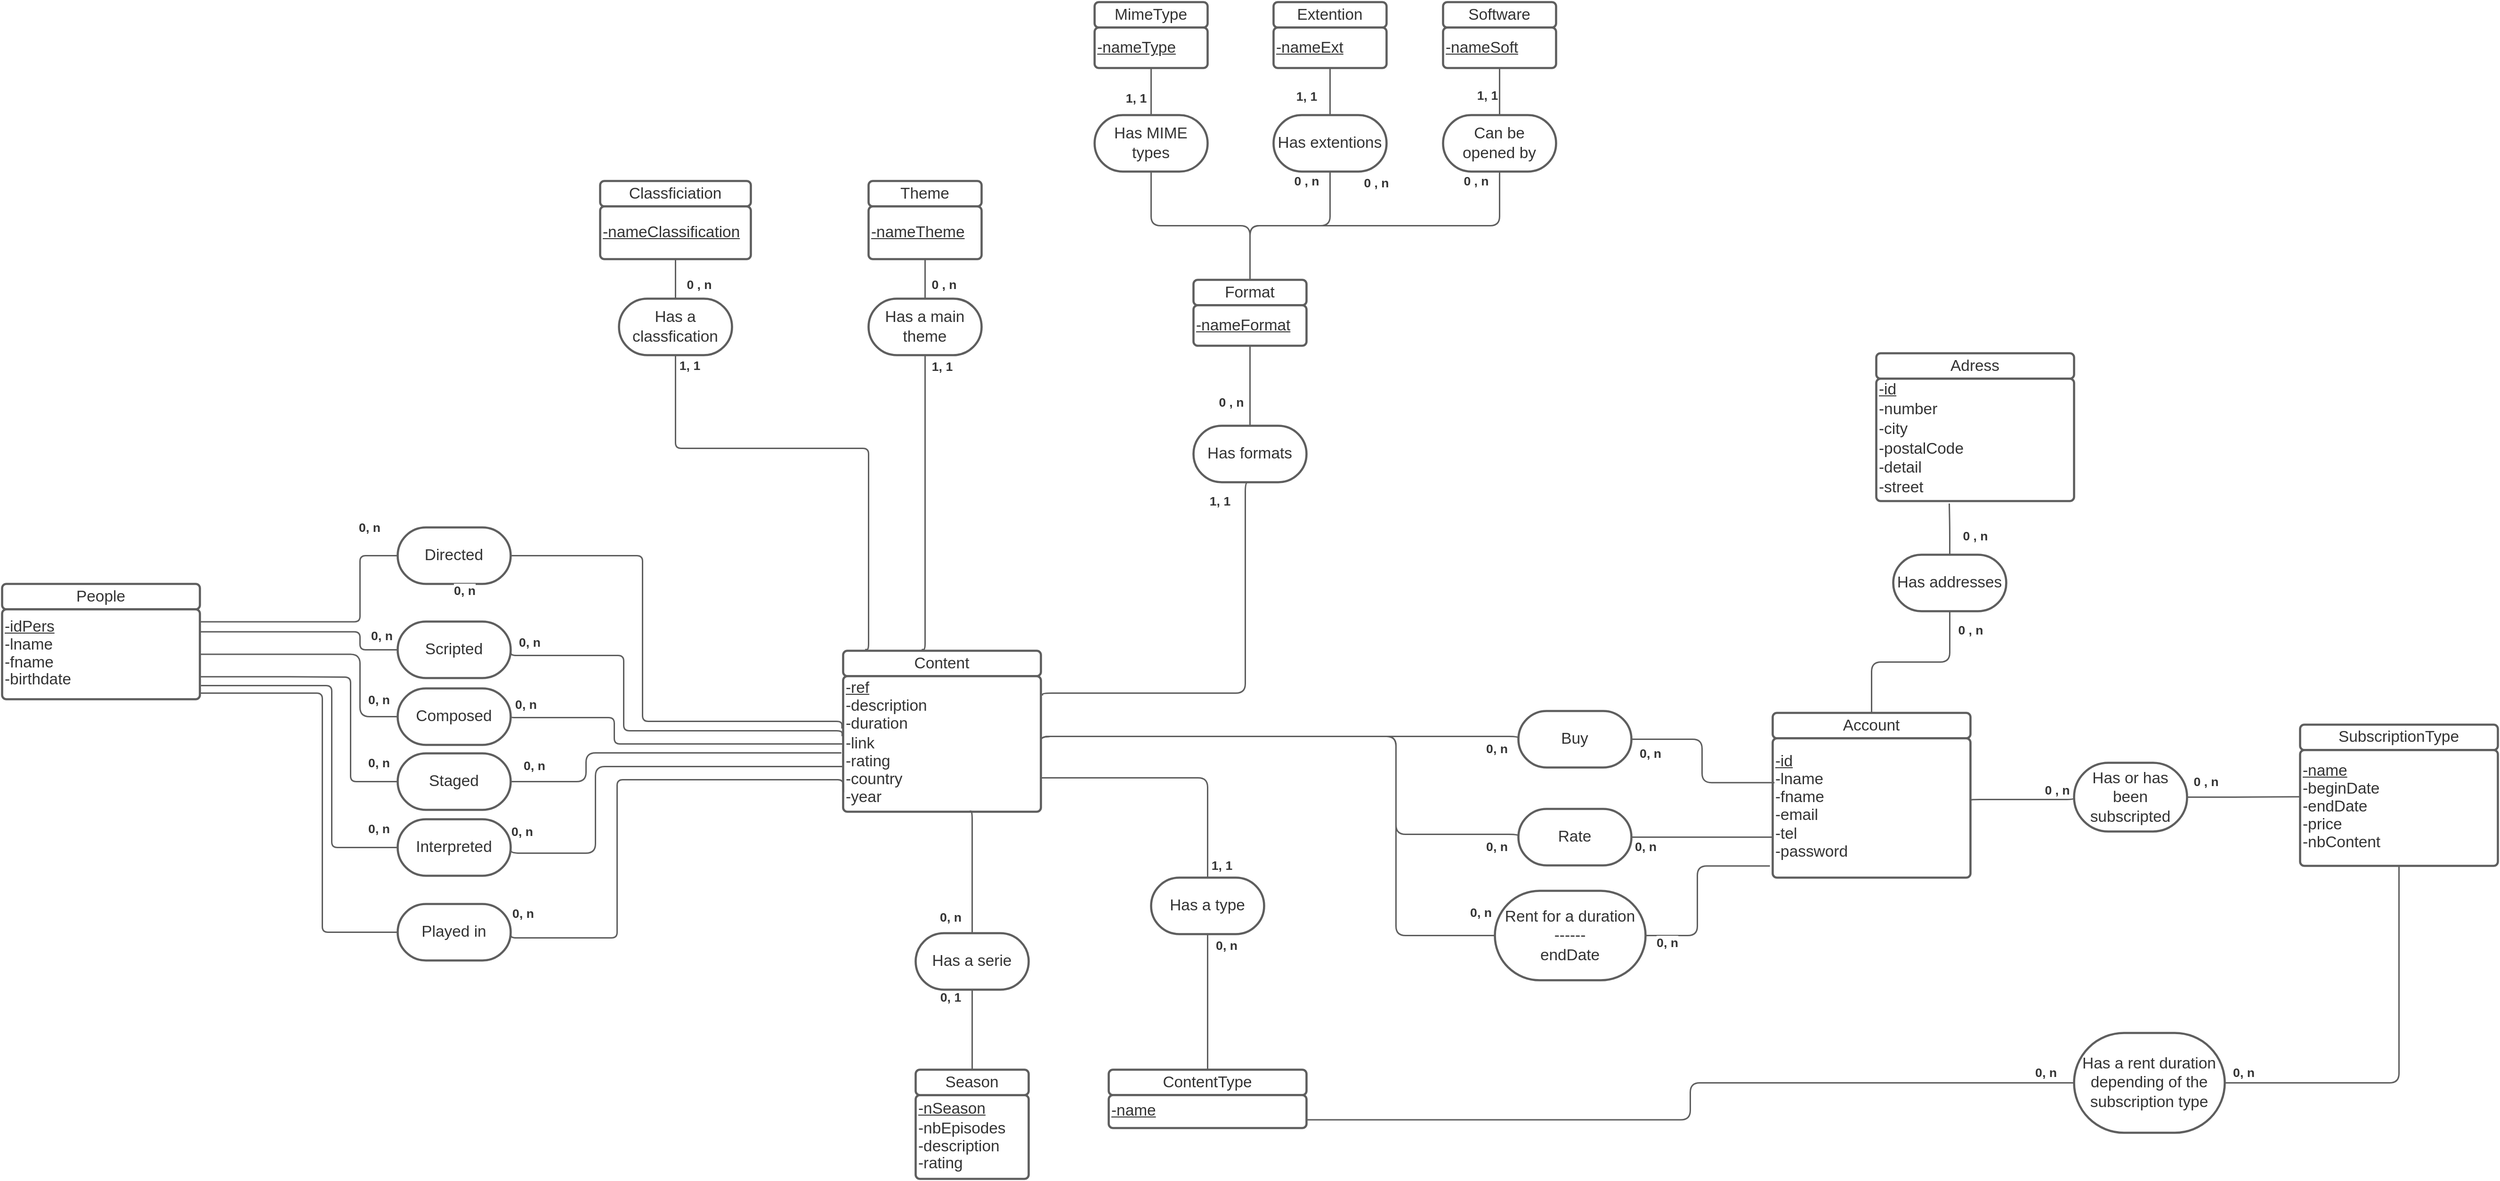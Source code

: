 <mxfile version="20.8.16" type="device"><diagram name="Page-1" id="yzhOez-J-gjcgPz_JkEf"><mxGraphModel dx="1705" dy="1825" grid="1" gridSize="10" guides="1" tooltips="1" connect="1" arrows="0" fold="1" page="1" pageScale="1" pageWidth="827" pageHeight="1169" math="0" shadow="0"><root><mxCell id="0"/><mxCell id="1" parent="0"/><mxCell id="OtvRLSTqSI0YJR0zDPqX-1" value="Theme" style="html=1;overflow=block;blockSpacing=1;whiteSpace=wrap;fontSize=16.7;fontColor=#333333;align=center;spacing=3.8;strokeColor=#5e5e5e;strokeOpacity=100;rounded=1;absoluteArcSize=1;arcSize=9;strokeWidth=2.3;lucidId=jejBH.42-18E;" parent="1" vertex="1"><mxGeometry x="680" y="-740" width="120" height="27" as="geometry"/></mxCell><mxCell id="OtvRLSTqSI0YJR0zDPqX-2" value="-nameTheme" style="html=1;overflow=block;blockSpacing=1;whiteSpace=wrap;fontSize=16.7;fontColor=#333333;fontStyle=4;align=left;spacing=3.8;verticalAlign=middle;strokeColor=#5e5e5e;strokeOpacity=100;rounded=1;absoluteArcSize=1;arcSize=9;strokeWidth=2.3;lucidId=jejBxBTFkY.N;" parent="1" vertex="1"><mxGeometry x="680" y="-713" width="120" height="56" as="geometry"/></mxCell><mxCell id="OtvRLSTqSI0YJR0zDPqX-4" value="Content" style="html=1;overflow=block;blockSpacing=1;whiteSpace=wrap;fontSize=16.7;fontColor=#333333;align=center;spacing=3.8;strokeColor=#5e5e5e;strokeOpacity=100;rounded=1;absoluteArcSize=1;arcSize=9;strokeWidth=2.3;lucidId=NejBDIy_1vik;" parent="1" vertex="1"><mxGeometry x="653" y="-241" width="210" height="27" as="geometry"/></mxCell><mxCell id="BRtx1PrN9E1ml90FHvNf-51" style="edgeStyle=orthogonalEdgeStyle;rounded=1;orthogonalLoop=1;jettySize=auto;html=1;entryX=0.5;entryY=1;entryDx=0;entryDy=0;strokeColor=#5E5E5E;strokeWidth=1.5;endArrow=none;endFill=0;exitX=1.008;exitY=0.142;exitDx=0;exitDy=0;exitPerimeter=0;" parent="1" source="OtvRLSTqSI0YJR0zDPqX-5" target="BRtx1PrN9E1ml90FHvNf-42" edge="1"><mxGeometry relative="1" as="geometry"><mxPoint x="883" y="-196" as="sourcePoint"/><Array as="points"><mxPoint x="865" y="-196"/><mxPoint x="1080" y="-196"/><mxPoint x="1080" y="-420"/></Array></mxGeometry></mxCell><mxCell id="OtvRLSTqSI0YJR0zDPqX-5" value="&lt;div style=&quot;display: flex; justify-content: flex-start; text-align: left; align-items: baseline; font-size: 0; line-height: 1.25;margin-top: -2px;&quot;&gt;&lt;span&gt;&lt;span style=&quot;font-size:16.7px;color:#333333;text-decoration: underline;&quot;&gt;-ref&lt;/span&gt;&lt;span style=&quot;font-size:16.7px;color:#333333;&quot;&gt;&lt;br&gt;&lt;/span&gt;&lt;/span&gt;&lt;/div&gt;&lt;div style=&quot;display: flex; justify-content: flex-start; text-align: left; align-items: baseline; line-height: 1.25; margin-top: -2px;&quot;&gt;&lt;span style=&quot;font-size: 0px;&quot;&gt;&lt;span style=&quot;font-size:16.7px;color:#333333;&quot;&gt;&lt;span style=&quot;font-size:16.7px;color:#333333;&quot;&gt;&lt;br&gt;&lt;/span&gt;&lt;/span&gt;&lt;/span&gt;&lt;span style=&quot;font-size: 0px;&quot;&gt;&lt;span style=&quot;font-size:16.7px;color:#333333;&quot;&gt;&lt;span style=&quot;font-size:16.7px;color:#333333;&quot;&gt;-description&lt;br&gt;&lt;/span&gt;&lt;/span&gt;&lt;/span&gt;&lt;span style=&quot;font-size: 0px;&quot;&gt;&lt;span style=&quot;font-size:16.7px;color:#333333;&quot;&gt;&lt;span style=&quot;font-size:16.7px;color:#333333;&quot;&gt;&lt;br&gt;&lt;/span&gt;&lt;/span&gt;&lt;/span&gt;&lt;span style=&quot;font-size: 0px;&quot;&gt;&lt;span style=&quot;font-size:16.7px;color:#333333;&quot;&gt;&lt;span style=&quot;font-size:16.7px;color:#333333;&quot;&gt;&lt;br&gt;&lt;/span&gt;&lt;/span&gt;&lt;/span&gt;&lt;span style=&quot;font-size: 0px;&quot;&gt;&lt;span style=&quot;font-size:16.7px;color:#333333;&quot;&gt;&lt;span style=&quot;font-size:16.7px;color:#333333;&quot;&gt;&lt;br&gt;&lt;/span&gt;&lt;/span&gt;&lt;/span&gt;&lt;span style=&quot;font-size: 0px;&quot;&gt;&lt;br&gt;&lt;br&gt;&lt;/span&gt;&lt;span style=&quot;font-size: 0px;&quot;&gt;aa&lt;/span&gt;&lt;font color=&quot;#333333&quot;&gt;&lt;br&gt;&lt;/font&gt;&lt;span style=&quot;font-size: 0px;&quot;&gt;&lt;span style=&quot;font-size:16.7px;color:#333333;&quot;&gt;&lt;span style=&quot;font-size:16.7px;color:#333333;&quot;&gt;&lt;br&gt;&lt;/span&gt;&lt;/span&gt;&lt;/span&gt;&lt;span style=&quot;font-size: 0px;&quot;&gt;&lt;span style=&quot;font-size:16.7px;color:#333333;&quot;&gt;&lt;span style=&quot;font-size:16.7px;color:#333333;&quot;&gt;&lt;br&gt;&lt;/span&gt;&lt;/span&gt;&lt;/span&gt;&lt;span style=&quot;font-size: 0px;&quot;&gt;&lt;br&gt;&lt;/span&gt;&lt;font color=&quot;#333333&quot;&gt;&lt;span style=&quot;font-size: 16.7px;&quot;&gt;&lt;br&gt;&lt;/span&gt;&lt;/font&gt;&lt;font color=&quot;#333333&quot;&gt;&lt;span style=&quot;font-size: 16.7px;&quot;&gt;&lt;br&gt;&lt;/span&gt;&lt;/font&gt;&lt;br&gt;&lt;/div&gt;&lt;div style=&quot;display: flex; justify-content: flex-start; text-align: left; align-items: baseline; font-size: 0; line-height: 1.25;margin-top: -2px;&quot;&gt;&lt;span&gt;&lt;span style=&quot;font-size:16.7px;color:#333333;&quot;&gt;-duration&lt;br&gt;-link&lt;br&gt;&lt;/span&gt;&lt;/span&gt;&lt;/div&gt;&lt;div style=&quot;display: flex; justify-content: flex-start; text-align: left; align-items: baseline; font-size: 0; line-height: 1.25;margin-top: -2px;&quot;&gt;&lt;span&gt;&lt;span style=&quot;font-size:16.7px;color:#333333;&quot;&gt;-rating&lt;br&gt;&lt;/span&gt;&lt;/span&gt;&lt;/div&gt;&lt;div style=&quot;display: flex; justify-content: flex-start; text-align: left; align-items: baseline; font-size: 0; line-height: 1.25;margin-top: -2px;&quot;&gt;&lt;span&gt;&lt;span style=&quot;font-size:16.7px;color:#333333;&quot;&gt;-country&lt;br&gt;&lt;/span&gt;&lt;/span&gt;&lt;/div&gt;&lt;div style=&quot;display: flex; justify-content: flex-start; align-items: baseline; line-height: 1.25; margin-top: -2px;&quot;&gt;&lt;span style=&quot;font-size: 0px;&quot;&gt;&lt;span style=&quot;font-size:16.7px;color:#333333;&quot;&gt;-year&lt;/span&gt;&lt;/span&gt;&lt;span style=&quot;font-size: 0px;&quot;&gt;&lt;span style=&quot;font-size:16.7px;color:#333333;&quot;&gt;&lt;br&gt;&lt;/span&gt;&lt;/span&gt;&lt;font color=&quot;#333333&quot;&gt;&lt;span style=&quot;font-size: 16.7px;&quot;&gt;&lt;div style=&quot;text-align: left;&quot;&gt;&lt;br&gt;&lt;/div&gt;&lt;/span&gt;&lt;/font&gt;&lt;/div&gt;" style="html=1;overflow=block;blockSpacing=1;whiteSpace=wrap;fontSize=13;spacing=3.8;verticalAlign=middle;strokeColor=#5e5e5e;strokeOpacity=100;rounded=1;absoluteArcSize=1;arcSize=9;strokeWidth=2.3;lucidId=NejBXfe0f9c7;" parent="1" vertex="1"><mxGeometry x="653" y="-214" width="210" height="144" as="geometry"/></mxCell><mxCell id="OtvRLSTqSI0YJR0zDPqX-11" value="Directed" style="html=1;overflow=block;blockSpacing=1;whiteSpace=wrap;rounded=1;arcSize=50;fontSize=16.7;fontColor=#333333;align=center;spacing=3.8;strokeColor=#5e5e5e;strokeOpacity=100;strokeWidth=2.3;lucidId=ChjB5QPBFmKb;" parent="1" vertex="1"><mxGeometry x="180" y="-372" width="120" height="60" as="geometry"/></mxCell><mxCell id="OtvRLSTqSI0YJR0zDPqX-12" value="" style="html=1;jettySize=18;whiteSpace=wrap;fontSize=13;strokeColor=#5E5E5E;strokeWidth=1.5;rounded=1;arcSize=12;edgeStyle=orthogonalEdgeStyle;startArrow=none;endArrow=none;exitX=0.996;exitY=0.139;entryX=0;entryY=0.5;lucidId=yijBLoybgWSp;exitDx=0;exitDy=0;entryDx=0;entryDy=0;exitPerimeter=0;" parent="1" source="BRtx1PrN9E1ml90FHvNf-89" target="OtvRLSTqSI0YJR0zDPqX-11" edge="1"><mxGeometry width="100" height="100" relative="1" as="geometry"><Array as="points"><mxPoint x="140" y="-272"/><mxPoint x="140" y="-342"/></Array><mxPoint x="20" y="-371" as="sourcePoint"/></mxGeometry></mxCell><mxCell id="OtvRLSTqSI0YJR0zDPqX-14" value="" style="html=1;jettySize=18;whiteSpace=wrap;fontSize=13;strokeColor=#5E5E5E;strokeWidth=1.5;rounded=1;arcSize=12;edgeStyle=orthogonalEdgeStyle;startArrow=none;endArrow=none;exitX=1;exitY=0.5;entryX=-0.006;entryY=0.386;lucidId=HijBQt0Iui5a;exitDx=0;exitDy=0;entryDx=0;entryDy=0;entryPerimeter=0;" parent="1" source="OtvRLSTqSI0YJR0zDPqX-11" target="OtvRLSTqSI0YJR0zDPqX-5" edge="1"><mxGeometry width="100" height="100" relative="1" as="geometry"><Array as="points"><mxPoint x="440" y="-342"/><mxPoint x="440" y="-166"/><mxPoint x="652" y="-166"/></Array></mxGeometry></mxCell><mxCell id="OtvRLSTqSI0YJR0zDPqX-15" value="0, n" style="text;html=1;resizable=0;labelBackgroundColor=default;align=center;verticalAlign=middle;fontStyle=1;fontColor=#333333;fontSize=13.3;" parent="OtvRLSTqSI0YJR0zDPqX-14" vertex="1"><mxGeometry x="-0.205" relative="1" as="geometry"><mxPoint x="-189" y="-36" as="offset"/></mxGeometry></mxCell><mxCell id="OtvRLSTqSI0YJR0zDPqX-18" value="Has a main theme" style="html=1;overflow=block;blockSpacing=1;whiteSpace=wrap;rounded=1;arcSize=50;fontSize=16.7;fontColor=#333333;align=center;spacing=3.8;strokeColor=#5e5e5e;strokeOpacity=100;strokeWidth=2.3;lucidId=xojB8fOaAYHN;" parent="1" vertex="1"><mxGeometry x="680" y="-615" width="120" height="60" as="geometry"/></mxCell><mxCell id="OtvRLSTqSI0YJR0zDPqX-19" value="" style="html=1;jettySize=18;whiteSpace=wrap;fontSize=13;strokeColor=#5E5E5E;strokeWidth=1.5;rounded=1;arcSize=12;edgeStyle=orthogonalEdgeStyle;startArrow=none;endArrow=none;exitX=0.5;exitY=1;lucidId=SojBJwaM~PbR;exitDx=0;exitDy=0;entryX=0.397;entryY=-0.046;entryDx=0;entryDy=0;entryPerimeter=0;" parent="1" source="OtvRLSTqSI0YJR0zDPqX-18" target="OtvRLSTqSI0YJR0zDPqX-4" edge="1"><mxGeometry width="100" height="100" relative="1" as="geometry"><Array as="points"><mxPoint x="740" y="-242"/></Array><mxPoint x="813" y="-246" as="targetPoint"/></mxGeometry></mxCell><mxCell id="OtvRLSTqSI0YJR0zDPqX-20" value="1, 1" style="text;html=1;resizable=0;labelBackgroundColor=default;align=center;verticalAlign=middle;fontStyle=1;fontColor=#333333;fontSize=13.3;" parent="OtvRLSTqSI0YJR0zDPqX-19" vertex="1"><mxGeometry x="-0.826" relative="1" as="geometry"><mxPoint x="18" y="-16" as="offset"/></mxGeometry></mxCell><mxCell id="OtvRLSTqSI0YJR0zDPqX-21" value="" style="html=1;jettySize=18;whiteSpace=wrap;fontSize=13;strokeColor=#5E5E5E;strokeWidth=1.5;rounded=1;arcSize=12;edgeStyle=orthogonalEdgeStyle;startArrow=none;endArrow=none;exitX=0.5;exitY=1;entryX=0.5;entryY=0;lucidId=1ojBVqLJjaBZ;entryDx=0;entryDy=0;exitDx=0;exitDy=0;" parent="1" source="OtvRLSTqSI0YJR0zDPqX-2" target="OtvRLSTqSI0YJR0zDPqX-18" edge="1"><mxGeometry width="100" height="100" relative="1" as="geometry"><Array as="points"/></mxGeometry></mxCell><mxCell id="OtvRLSTqSI0YJR0zDPqX-22" value="0 , n" style="text;html=1;resizable=0;labelBackgroundColor=default;align=center;verticalAlign=middle;fontStyle=1;fontColor=#333333;fontSize=13.3;" parent="OtvRLSTqSI0YJR0zDPqX-21" vertex="1"><mxGeometry relative="1" as="geometry"><mxPoint x="20" y="6" as="offset"/></mxGeometry></mxCell><mxCell id="OtvRLSTqSI0YJR0zDPqX-23" value="Played in" style="html=1;overflow=block;blockSpacing=1;whiteSpace=wrap;rounded=1;arcSize=50;fontSize=16.7;fontColor=#333333;align=center;spacing=3.8;strokeColor=#5e5e5e;strokeOpacity=100;strokeWidth=2.3;lucidId=FqjBGdys.Dre;" parent="1" vertex="1"><mxGeometry x="180.0" y="28" width="120" height="60" as="geometry"/></mxCell><mxCell id="OtvRLSTqSI0YJR0zDPqX-24" value="Scripted" style="html=1;overflow=block;blockSpacing=1;whiteSpace=wrap;rounded=1;arcSize=50;fontSize=16.7;fontColor=#333333;align=center;spacing=3.8;strokeColor=#5e5e5e;strokeOpacity=100;strokeWidth=2.3;lucidId=LqjBLhuiTjXW;" parent="1" vertex="1"><mxGeometry x="180" y="-272" width="120" height="60" as="geometry"/></mxCell><mxCell id="OtvRLSTqSI0YJR0zDPqX-25" value="" style="html=1;jettySize=18;whiteSpace=wrap;fontSize=13;strokeColor=#5E5E5E;strokeWidth=1.5;rounded=1;arcSize=12;edgeStyle=orthogonalEdgeStyle;startArrow=none;endArrow=none;exitX=1;exitY=0.25;entryX=0;entryY=0.5;lucidId=ZqjBr8YlqV.C;exitDx=0;exitDy=0;entryDx=0;entryDy=0;" parent="1" source="BRtx1PrN9E1ml90FHvNf-89" target="OtvRLSTqSI0YJR0zDPqX-24" edge="1"><mxGeometry width="100" height="100" relative="1" as="geometry"><Array as="points"><mxPoint x="140" y="-261"/><mxPoint x="140" y="-242"/></Array><mxPoint x="20" y="-241.0" as="sourcePoint"/></mxGeometry></mxCell><mxCell id="OtvRLSTqSI0YJR0zDPqX-26" value="0, n" style="text;html=1;resizable=0;labelBackgroundColor=default;align=center;verticalAlign=middle;fontStyle=1;fontColor=#333333;fontSize=13.3;" parent="OtvRLSTqSI0YJR0zDPqX-25" vertex="1"><mxGeometry x="0.196" relative="1" as="geometry"><mxPoint x="53" y="72" as="offset"/></mxGeometry></mxCell><mxCell id="OtvRLSTqSI0YJR0zDPqX-27" value="" style="html=1;jettySize=18;whiteSpace=wrap;fontSize=13;strokeColor=#5E5E5E;strokeWidth=1.5;rounded=1;arcSize=12;edgeStyle=orthogonalEdgeStyle;startArrow=none;endArrow=none;exitX=1.002;exitY=0.901;entryX=0;entryY=0.5;lucidId=2qjBmUkvBCma;entryDx=0;entryDy=0;exitDx=0;exitDy=0;exitPerimeter=0;" parent="1" source="BRtx1PrN9E1ml90FHvNf-89" target="OtvRLSTqSI0YJR0zDPqX-23" edge="1"><mxGeometry width="100" height="100" relative="1" as="geometry"><Array as="points"><mxPoint x="-110" y="-199"/><mxPoint x="-110" y="-196"/><mxPoint x="100" y="-196"/><mxPoint x="100" y="58"/></Array><mxPoint x="317.37" y="295.604" as="sourcePoint"/></mxGeometry></mxCell><mxCell id="OtvRLSTqSI0YJR0zDPqX-28" value="0, n" style="text;html=1;resizable=0;labelBackgroundColor=default;align=center;verticalAlign=middle;fontStyle=1;fontColor=#333333;fontSize=13.3;" parent="OtvRLSTqSI0YJR0zDPqX-27" vertex="1"><mxGeometry x="0.248" relative="1" as="geometry"><mxPoint x="60" y="46" as="offset"/></mxGeometry></mxCell><mxCell id="OtvRLSTqSI0YJR0zDPqX-29" value="" style="html=1;jettySize=18;whiteSpace=wrap;fontSize=13;strokeColor=#5E5E5E;strokeWidth=1.5;rounded=1;arcSize=12;edgeStyle=orthogonalEdgeStyle;startArrow=none;endArrow=none;exitX=1;exitY=0.5;entryX=-0.005;entryY=0.443;lucidId=_qjBDqwcsFOo;exitDx=0;exitDy=0;entryDx=0;entryDy=0;entryPerimeter=0;" parent="1" source="OtvRLSTqSI0YJR0zDPqX-24" target="OtvRLSTqSI0YJR0zDPqX-5" edge="1"><mxGeometry width="100" height="100" relative="1" as="geometry"><Array as="points"><mxPoint x="300" y="-236"/><mxPoint x="420" y="-236"/><mxPoint x="420" y="-156"/><mxPoint x="652" y="-156"/></Array></mxGeometry></mxCell><mxCell id="OtvRLSTqSI0YJR0zDPqX-30" value="0, n" style="text;html=1;resizable=0;labelBackgroundColor=default;align=center;verticalAlign=middle;fontStyle=1;fontColor=#333333;fontSize=13.3;" parent="OtvRLSTqSI0YJR0zDPqX-29" vertex="1"><mxGeometry x="-0.819" relative="1" as="geometry"><mxPoint x="-14" y="-14" as="offset"/></mxGeometry></mxCell><mxCell id="OtvRLSTqSI0YJR0zDPqX-122" style="edgeStyle=elbowEdgeStyle;rounded=1;orthogonalLoop=1;jettySize=auto;html=1;exitX=0;exitY=0;exitDx=0;exitDy=0;strokeColor=#5e5e5e;strokeWidth=1.5;fontSize=14;endArrow=none;endFill=0;" parent="OtvRLSTqSI0YJR0zDPqX-29" source="OtvRLSTqSI0YJR0zDPqX-30" target="OtvRLSTqSI0YJR0zDPqX-30" edge="1"><mxGeometry relative="1" as="geometry"/></mxCell><mxCell id="OtvRLSTqSI0YJR0zDPqX-33" value="Classficiation" style="html=1;overflow=block;blockSpacing=1;whiteSpace=wrap;fontSize=16.7;fontColor=#333333;align=center;spacing=3.8;strokeColor=#5e5e5e;strokeOpacity=100;rounded=1;absoluteArcSize=1;arcSize=9;strokeWidth=2.3;lucidId=esjB~5Ccd-we;" parent="1" vertex="1"><mxGeometry x="395" y="-740" width="160" height="27" as="geometry"/></mxCell><mxCell id="OtvRLSTqSI0YJR0zDPqX-34" value="-nameClassification" style="html=1;overflow=block;blockSpacing=1;whiteSpace=wrap;fontSize=16.7;fontColor=#333333;fontStyle=4;align=left;spacing=3.8;verticalAlign=middle;strokeColor=#5e5e5e;strokeOpacity=100;rounded=1;absoluteArcSize=1;arcSize=9;strokeWidth=2.3;lucidId=esjBIlTkwPr8;" parent="1" vertex="1"><mxGeometry x="395" y="-713" width="160" height="56" as="geometry"/></mxCell><mxCell id="OtvRLSTqSI0YJR0zDPqX-35" value="Has a classfication" style="html=1;overflow=block;blockSpacing=1;whiteSpace=wrap;rounded=1;arcSize=50;fontSize=16.7;fontColor=#333333;align=center;spacing=3.8;strokeColor=#5e5e5e;strokeOpacity=100;strokeWidth=2.3;lucidId=esjBECUk6~5J;" parent="1" vertex="1"><mxGeometry x="415" y="-615" width="120" height="60" as="geometry"/></mxCell><mxCell id="OtvRLSTqSI0YJR0zDPqX-36" value="" style="html=1;jettySize=18;whiteSpace=wrap;fontSize=13;strokeColor=#5E5E5E;strokeWidth=1.5;rounded=1;arcSize=12;edgeStyle=orthogonalEdgeStyle;startArrow=none;endArrow=none;exitX=0.5;exitY=1;entryX=0.111;entryY=-0.046;entryPerimeter=0;lucidId=esjBC1PlI_qc;exitDx=0;exitDy=0;entryDx=0;entryDy=0;" parent="1" source="OtvRLSTqSI0YJR0zDPqX-35" target="OtvRLSTqSI0YJR0zDPqX-4" edge="1"><mxGeometry width="100" height="100" relative="1" as="geometry"><Array as="points"><mxPoint x="475" y="-456"/><mxPoint x="680" y="-456"/><mxPoint x="680" y="-242"/></Array></mxGeometry></mxCell><mxCell id="OtvRLSTqSI0YJR0zDPqX-82" value="1, 1" style="text;html=1;resizable=0;labelBackgroundColor=default;align=center;verticalAlign=middle;fontStyle=1;fontColor=#333333;fontSize=13.3;" parent="OtvRLSTqSI0YJR0zDPqX-36" vertex="1"><mxGeometry x="-0.816" relative="1" as="geometry"><mxPoint x="15" y="-37" as="offset"/></mxGeometry></mxCell><mxCell id="OtvRLSTqSI0YJR0zDPqX-38" value="" style="html=1;jettySize=18;whiteSpace=wrap;fontSize=13;strokeColor=#5E5E5E;strokeWidth=1.5;rounded=1;arcSize=12;edgeStyle=orthogonalEdgeStyle;startArrow=none;endArrow=none;exitX=0.5;exitY=1;entryX=0.5;entryY=0;lucidId=esjBZ3NB9nTm;exitDx=0;exitDy=0;entryDx=0;entryDy=0;" parent="1" source="OtvRLSTqSI0YJR0zDPqX-34" target="OtvRLSTqSI0YJR0zDPqX-35" edge="1"><mxGeometry width="100" height="100" relative="1" as="geometry"><Array as="points"/></mxGeometry></mxCell><mxCell id="OtvRLSTqSI0YJR0zDPqX-39" value="0 , n" style="text;html=1;resizable=0;labelBackgroundColor=default;align=center;verticalAlign=middle;fontStyle=1;fontColor=#333333;fontSize=13.3;" parent="OtvRLSTqSI0YJR0zDPqX-38" vertex="1"><mxGeometry relative="1" as="geometry"><mxPoint x="25" y="6" as="offset"/></mxGeometry></mxCell><mxCell id="BRtx1PrN9E1ml90FHvNf-8" style="edgeStyle=orthogonalEdgeStyle;rounded=1;orthogonalLoop=1;jettySize=auto;html=1;exitX=0.5;exitY=1;exitDx=0;exitDy=0;entryX=0.5;entryY=0;entryDx=0;entryDy=0;endArrow=none;endFill=0;strokeWidth=1.5;strokeColor=#5E5E5E;" parent="1" source="BRtx1PrN9E1ml90FHvNf-95" target="OtvRLSTqSI0YJR0zDPqX-49" edge="1"><mxGeometry relative="1" as="geometry"/></mxCell><mxCell id="OtvRLSTqSI0YJR0zDPqX-48" value="&lt;div style=&quot;display: flex; justify-content: flex-start; text-align: left; align-items: baseline; font-size: 0; line-height: 1.25;margin-top: -2px;&quot;&gt;&lt;span&gt;&lt;span style=&quot;font-size:16.7px;color:#333333;&quot;&gt;&lt;br&gt;&lt;/span&gt;&lt;/span&gt;&lt;span&gt;&lt;span style=&quot;font-size:16.7px;color:#333333;&quot;&gt;&lt;u&gt;-nSeason&lt;br&gt;&lt;/u&gt;-nbEpisodes&lt;br&gt;&lt;/span&gt;&lt;/span&gt;&lt;/div&gt;&lt;div style=&quot;display: flex; justify-content: flex-start; text-align: left; align-items: baseline; font-size: 0; line-height: 1.25;margin-top: -2px;&quot;&gt;&lt;span&gt;&lt;span style=&quot;font-size:16.7px;color:#333333;&quot;&gt;-description&lt;br&gt;&lt;/span&gt;&lt;/span&gt;&lt;/div&gt;&lt;div style=&quot;display: flex; justify-content: flex-start; text-align: left; align-items: baseline; font-size: 0; line-height: 1.25;margin-top: -2px;&quot;&gt;&lt;span&gt;&lt;span style=&quot;font-size:16.7px;color:#333333;&quot;&gt;-rating&lt;/span&gt;&lt;/span&gt;&lt;/div&gt;" style="html=1;overflow=block;blockSpacing=1;whiteSpace=wrap;fontSize=13;spacing=3.8;verticalAlign=middle;strokeColor=#5e5e5e;strokeOpacity=100;rounded=1;absoluteArcSize=1;arcSize=9;strokeWidth=2.3;lucidId=sxjByRSx1M5x;" parent="1" vertex="1"><mxGeometry x="730" y="231" width="120" height="89" as="geometry"/></mxCell><mxCell id="OtvRLSTqSI0YJR0zDPqX-49" value="Season" style="html=1;overflow=block;blockSpacing=1;whiteSpace=wrap;fontSize=16.7;fontColor=#333333;align=center;spacing=3.8;strokeColor=#5e5e5e;strokeOpacity=100;rounded=1;absoluteArcSize=1;arcSize=9;strokeWidth=2.3;lucidId=sxjBbOrN3D~8;" parent="1" vertex="1"><mxGeometry x="730" y="204" width="120" height="27" as="geometry"/></mxCell><mxCell id="OtvRLSTqSI0YJR0zDPqX-56" value="" style="html=1;jettySize=18;whiteSpace=wrap;fontSize=13;strokeColor=#5E5E5E;strokeWidth=1.5;rounded=1;arcSize=12;edgeStyle=orthogonalEdgeStyle;startArrow=none;endArrow=none;exitX=1;exitY=0.5;entryX=0.002;entryY=0.858;lucidId=hBjB2dj1gplf;entryDx=0;entryDy=0;entryPerimeter=0;exitDx=0;exitDy=0;" parent="1" source="OtvRLSTqSI0YJR0zDPqX-23" target="OtvRLSTqSI0YJR0zDPqX-5" edge="1"><mxGeometry width="100" height="100" relative="1" as="geometry"><Array as="points"><mxPoint x="413" y="64"/><mxPoint x="413" y="-104"/></Array></mxGeometry></mxCell><mxCell id="OtvRLSTqSI0YJR0zDPqX-108" style="edgeStyle=elbowEdgeStyle;rounded=1;orthogonalLoop=1;jettySize=auto;html=1;exitX=1;exitY=0.5;exitDx=0;exitDy=0;entryX=0;entryY=0.5;entryDx=0;entryDy=0;strokeColor=#5e5e5e;strokeWidth=1.5;fontSize=14;endArrow=none;endFill=0;" parent="1" source="BRtx1PrN9E1ml90FHvNf-89" target="OtvRLSTqSI0YJR0zDPqX-64" edge="1"><mxGeometry relative="1" as="geometry"><mxPoint x="-163" y="-171.0" as="sourcePoint"/><Array as="points"><mxPoint x="140" y="-200"/></Array></mxGeometry></mxCell><mxCell id="OtvRLSTqSI0YJR0zDPqX-64" value="Composed" style="html=1;overflow=block;blockSpacing=1;whiteSpace=wrap;rounded=1;arcSize=50;fontSize=16.7;fontColor=#333333;align=center;spacing=3.8;strokeColor=#5e5e5e;strokeOpacity=100;strokeWidth=2.3;lucidId=9DjBeM9wwp~a;" parent="1" vertex="1"><mxGeometry x="180" y="-201" width="120" height="60" as="geometry"/></mxCell><mxCell id="OtvRLSTqSI0YJR0zDPqX-67" value="" style="html=1;jettySize=18;whiteSpace=wrap;fontSize=13;strokeColor=#5E5E5E;strokeWidth=1.5;rounded=1;arcSize=12;edgeStyle=orthogonalEdgeStyle;startArrow=none;endArrow=none;exitX=1;exitY=0.5;lucidId=zEjBB7QVhMc1;exitDx=0;exitDy=0;entryX=0;entryY=0.5;entryDx=0;entryDy=0;" parent="1" source="OtvRLSTqSI0YJR0zDPqX-64" target="OtvRLSTqSI0YJR0zDPqX-5" edge="1"><mxGeometry width="100" height="100" relative="1" as="geometry"><Array as="points"><mxPoint x="300" y="-170"/><mxPoint x="410" y="-170"/><mxPoint x="410" y="-142"/></Array><mxPoint x="1038" y="322.5" as="targetPoint"/></mxGeometry></mxCell><mxCell id="OtvRLSTqSI0YJR0zDPqX-68" value="0, n" style="text;html=1;resizable=0;labelBackgroundColor=default;align=center;verticalAlign=middle;fontStyle=1;fontColor=#333333;fontSize=13.3;" parent="OtvRLSTqSI0YJR0zDPqX-67" vertex="1"><mxGeometry x="-0.969" relative="1" as="geometry"><mxPoint x="11" y="-16" as="offset"/></mxGeometry></mxCell><mxCell id="OtvRLSTqSI0YJR0zDPqX-102" style="edgeStyle=elbowEdgeStyle;rounded=1;orthogonalLoop=1;jettySize=auto;html=1;entryX=-0.009;entryY=0.566;entryDx=0;entryDy=0;strokeColor=#5e5e5e;strokeWidth=1.5;fontSize=14;endArrow=none;endFill=0;entryPerimeter=0;exitX=1;exitY=0.5;exitDx=0;exitDy=0;" parent="1" source="OtvRLSTqSI0YJR0zDPqX-74" target="OtvRLSTqSI0YJR0zDPqX-5" edge="1"><mxGeometry relative="1" as="geometry"><Array as="points"><mxPoint x="380" y="-110"/><mxPoint x="1293" y="384"/></Array></mxGeometry></mxCell><mxCell id="OtvRLSTqSI0YJR0zDPqX-74" value="Staged" style="html=1;overflow=block;blockSpacing=1;whiteSpace=wrap;rounded=1;arcSize=50;fontSize=16.7;fontColor=#333333;align=center;spacing=3.8;strokeColor=#5e5e5e;strokeOpacity=100;strokeWidth=2.3;lucidId=sFjBx3ZSnAQh;" parent="1" vertex="1"><mxGeometry x="180" y="-132" width="120" height="60" as="geometry"/></mxCell><mxCell id="OtvRLSTqSI0YJR0zDPqX-75" value="" style="html=1;jettySize=18;whiteSpace=wrap;fontSize=13;strokeColor=#5E5E5E;strokeWidth=1.5;rounded=1;arcSize=12;edgeStyle=orthogonalEdgeStyle;startArrow=none;endArrow=none;entryX=0;entryY=0.5;lucidId=sFjBRPKOKJ_d;entryDx=0;entryDy=0;exitX=1;exitY=0.75;exitDx=0;exitDy=0;" parent="1" source="BRtx1PrN9E1ml90FHvNf-89" target="OtvRLSTqSI0YJR0zDPqX-74" edge="1"><mxGeometry width="100" height="100" relative="1" as="geometry"><Array as="points"><mxPoint x="60" y="-213"/><mxPoint x="130" y="-213"/><mxPoint x="130" y="-102"/></Array><mxPoint x="-155" y="-41.87" as="sourcePoint"/></mxGeometry></mxCell><mxCell id="OtvRLSTqSI0YJR0zDPqX-76" value="0, n" style="text;html=1;resizable=0;labelBackgroundColor=default;align=center;verticalAlign=middle;fontStyle=1;fontColor=#333333;fontSize=13.3;" parent="OtvRLSTqSI0YJR0zDPqX-75" vertex="1"><mxGeometry x="0.248" relative="1" as="geometry"><mxPoint x="186" y="-12" as="offset"/></mxGeometry></mxCell><mxCell id="OtvRLSTqSI0YJR0zDPqX-96" style="edgeStyle=orthogonalEdgeStyle;rounded=1;orthogonalLoop=1;jettySize=auto;html=1;exitX=1;exitY=0.5;exitDx=0;exitDy=0;fontSize=14;endArrow=none;endFill=0;strokeWidth=1.5;strokeColor=#5e5e5e;" parent="1" source="OtvRLSTqSI0YJR0zDPqX-78" edge="1"><mxGeometry relative="1" as="geometry"><mxPoint x="653" y="-118" as="targetPoint"/><Array as="points"><mxPoint x="300" y="-26"/><mxPoint x="390" y="-26"/><mxPoint x="390" y="-118"/></Array></mxGeometry></mxCell><mxCell id="OtvRLSTqSI0YJR0zDPqX-78" value="Interpreted" style="html=1;overflow=block;blockSpacing=1;whiteSpace=wrap;rounded=1;arcSize=50;fontSize=16.7;fontColor=#333333;align=center;spacing=3.8;strokeColor=#5e5e5e;strokeOpacity=100;strokeWidth=2.3;lucidId=vFjBN382D4NY;" parent="1" vertex="1"><mxGeometry x="180" y="-62" width="120" height="60" as="geometry"/></mxCell><mxCell id="OtvRLSTqSI0YJR0zDPqX-92" value="" style="html=1;jettySize=18;whiteSpace=wrap;fontSize=13;strokeColor=#5E5E5E;strokeWidth=1.5;rounded=1;arcSize=12;edgeStyle=orthogonalEdgeStyle;startArrow=none;endArrow=none;lucidId=sFjBRPKOKJ_d;exitX=1.005;exitY=0.848;exitDx=0;exitDy=0;entryX=0;entryY=0.5;entryDx=0;entryDy=0;exitPerimeter=0;" parent="1" source="BRtx1PrN9E1ml90FHvNf-89" target="OtvRLSTqSI0YJR0zDPqX-78" edge="1"><mxGeometry width="100" height="100" relative="1" as="geometry"><Array as="points"><mxPoint x="110" y="-204"/><mxPoint x="110" y="-32"/></Array><mxPoint x="180" y="107" as="sourcePoint"/><mxPoint x="320" y="87" as="targetPoint"/></mxGeometry></mxCell><mxCell id="OtvRLSTqSI0YJR0zDPqX-93" value="0, n" style="text;html=1;resizable=0;labelBackgroundColor=default;align=center;verticalAlign=middle;fontStyle=1;fontColor=#333333;fontSize=13.3;" parent="OtvRLSTqSI0YJR0zDPqX-92" vertex="1"><mxGeometry x="0.248" relative="1" as="geometry"><mxPoint x="215" y="-14" as="offset"/></mxGeometry></mxCell><mxCell id="BRtx1PrN9E1ml90FHvNf-55" style="edgeStyle=orthogonalEdgeStyle;rounded=1;orthogonalLoop=1;jettySize=auto;html=1;exitX=1.001;exitY=0.448;exitDx=0;exitDy=0;strokeColor=#5E5E5E;strokeWidth=1.5;endArrow=none;endFill=0;entryX=0;entryY=0.5;entryDx=0;entryDy=0;exitPerimeter=0;" parent="1" source="BRtx1PrN9E1ml90FHvNf-2" target="BRtx1PrN9E1ml90FHvNf-56" edge="1"><mxGeometry relative="1" as="geometry"><mxPoint x="1940" y="-253" as="targetPoint"/><Array as="points"><mxPoint x="1850" y="-83"/></Array></mxGeometry></mxCell><mxCell id="BRtx1PrN9E1ml90FHvNf-83" style="edgeStyle=orthogonalEdgeStyle;rounded=1;orthogonalLoop=1;jettySize=auto;html=1;exitX=0.5;exitY=0;exitDx=0;exitDy=0;entryX=0.5;entryY=1;entryDx=0;entryDy=0;strokeColor=#5E5E5E;strokeWidth=1.5;endArrow=none;endFill=0;" parent="1" source="BRtx1PrN9E1ml90FHvNf-1" target="BRtx1PrN9E1ml90FHvNf-82" edge="1"><mxGeometry relative="1" as="geometry"/></mxCell><mxCell id="BRtx1PrN9E1ml90FHvNf-1" value="Account" style="html=1;overflow=block;blockSpacing=1;whiteSpace=wrap;fontSize=16.7;fontColor=#333333;align=center;spacing=3.8;strokeColor=#5e5e5e;strokeOpacity=100;rounded=1;absoluteArcSize=1;arcSize=9;strokeWidth=2.3;lucidId=NejBDIy_1vik;" parent="1" vertex="1"><mxGeometry x="1640" y="-175" width="210" height="27" as="geometry"/></mxCell><mxCell id="BRtx1PrN9E1ml90FHvNf-2" value="&lt;div style=&quot;display: flex; justify-content: flex-start; text-align: left; align-items: baseline; font-size: 0; line-height: 1.25;margin-top: -2px;&quot;&gt;&lt;span&gt;&lt;span style=&quot;font-size:16.7px;color:#333333;text-decoration: underline;&quot;&gt;-id&lt;/span&gt;&lt;span style=&quot;font-size:16.7px;color:#333333;&quot;&gt;&lt;br&gt;&lt;/span&gt;&lt;/span&gt;&lt;/div&gt;&lt;div style=&quot;display: flex; justify-content: flex-start; text-align: left; align-items: baseline; font-size: 0; line-height: 1.25;margin-top: -2px;&quot;&gt;&lt;span&gt;&lt;span style=&quot;font-size:16.7px;color:#333333;&quot;&gt;&lt;span style=&quot;font-size:16.7px;color:#333333;&quot;&gt;-lname&lt;/span&gt;&lt;/span&gt;&lt;/span&gt;&lt;/div&gt;&lt;div style=&quot;display: flex; justify-content: flex-start; text-align: left; align-items: baseline; font-size: 0; line-height: 1.25;margin-top: -2px;&quot;&gt;&lt;span&gt;&lt;span style=&quot;font-size:16.7px;color:#333333;&quot;&gt;-fname&lt;br&gt;&lt;/span&gt;&lt;/span&gt;&lt;/div&gt;&lt;div style=&quot;display: flex; justify-content: flex-start; text-align: left; align-items: baseline; font-size: 0; line-height: 1.25;margin-top: -2px;&quot;&gt;&lt;span&gt;&lt;span style=&quot;font-size:16.7px;color:#333333;&quot;&gt;-email&lt;br&gt;-tel&lt;/span&gt;&lt;/span&gt;&lt;span&gt;&lt;br&gt;&lt;/span&gt;&lt;span&gt;&lt;br&gt;&lt;/span&gt;&lt;/div&gt;&lt;div style=&quot;display: flex; justify-content: flex-start; text-align: left; align-items: baseline; font-size: 0; line-height: 1.25;margin-top: -2px;&quot;&gt;&lt;span&gt;&lt;span style=&quot;font-size:16.7px;color:#333333;&quot;&gt;-password&lt;/span&gt;&lt;/span&gt;&lt;/div&gt;" style="html=1;overflow=block;blockSpacing=1;whiteSpace=wrap;fontSize=13;spacing=3.8;verticalAlign=middle;strokeColor=#5e5e5e;strokeOpacity=100;rounded=1;absoluteArcSize=1;arcSize=9;strokeWidth=2.3;lucidId=NejBXfe0f9c7;" parent="1" vertex="1"><mxGeometry x="1640" y="-148" width="210" height="148" as="geometry"/></mxCell><mxCell id="BRtx1PrN9E1ml90FHvNf-12" style="edgeStyle=orthogonalEdgeStyle;rounded=1;orthogonalLoop=1;jettySize=auto;html=1;exitX=1;exitY=0.5;exitDx=0;exitDy=0;entryX=0.009;entryY=0.318;entryDx=0;entryDy=0;entryPerimeter=0;strokeColor=#5E5E5E;strokeWidth=1.5;endArrow=none;endFill=0;" parent="1" source="BRtx1PrN9E1ml90FHvNf-10" target="BRtx1PrN9E1ml90FHvNf-2" edge="1"><mxGeometry relative="1" as="geometry"/></mxCell><mxCell id="BRtx1PrN9E1ml90FHvNf-52" style="edgeStyle=orthogonalEdgeStyle;rounded=1;orthogonalLoop=1;jettySize=auto;html=1;exitX=0;exitY=0.5;exitDx=0;exitDy=0;entryX=1;entryY=0.5;entryDx=0;entryDy=0;strokeColor=#5E5E5E;strokeWidth=1.5;endArrow=none;endFill=0;" parent="1" source="BRtx1PrN9E1ml90FHvNf-10" target="OtvRLSTqSI0YJR0zDPqX-5" edge="1"><mxGeometry relative="1" as="geometry"><Array as="points"><mxPoint x="1370" y="-150"/><mxPoint x="863" y="-150"/></Array></mxGeometry></mxCell><mxCell id="BRtx1PrN9E1ml90FHvNf-10" value="Buy" style="html=1;overflow=block;blockSpacing=1;whiteSpace=wrap;rounded=1;arcSize=50;fontSize=16.7;fontColor=#333333;align=center;spacing=3.8;strokeColor=#5e5e5e;strokeOpacity=100;strokeWidth=2.3;lucidId=xojB8fOaAYHN;" parent="1" vertex="1"><mxGeometry x="1370" y="-177" width="120" height="60" as="geometry"/></mxCell><mxCell id="BRtx1PrN9E1ml90FHvNf-13" style="edgeStyle=orthogonalEdgeStyle;rounded=1;orthogonalLoop=1;jettySize=auto;html=1;exitX=1;exitY=0.5;exitDx=0;exitDy=0;strokeColor=#5E5E5E;strokeWidth=1.5;endArrow=none;endFill=0;entryX=-0.014;entryY=0.916;entryDx=0;entryDy=0;entryPerimeter=0;" parent="1" source="BRtx1PrN9E1ml90FHvNf-11" target="BRtx1PrN9E1ml90FHvNf-2" edge="1"><mxGeometry relative="1" as="geometry"><mxPoint x="1620" y="7" as="targetPoint"/><Array as="points"><mxPoint x="1560" y="62"/><mxPoint x="1560" y="-12"/></Array></mxGeometry></mxCell><mxCell id="BRtx1PrN9E1ml90FHvNf-53" style="edgeStyle=orthogonalEdgeStyle;rounded=1;orthogonalLoop=1;jettySize=auto;html=1;exitX=0;exitY=0.5;exitDx=0;exitDy=0;strokeColor=#5E5E5E;strokeWidth=1.5;endArrow=none;endFill=0;entryX=1;entryY=0.5;entryDx=0;entryDy=0;" parent="1" source="BRtx1PrN9E1ml90FHvNf-11" target="OtvRLSTqSI0YJR0zDPqX-5" edge="1"><mxGeometry relative="1" as="geometry"><mxPoint x="863" y="-146" as="targetPoint"/><Array as="points"><mxPoint x="1240" y="61"/><mxPoint x="1240" y="-150"/><mxPoint x="863" y="-150"/></Array></mxGeometry></mxCell><mxCell id="BRtx1PrN9E1ml90FHvNf-11" value="Rent for a duration&lt;br&gt;------&lt;br&gt;endDate" style="html=1;overflow=block;blockSpacing=1;whiteSpace=wrap;rounded=1;arcSize=50;fontSize=16.7;fontColor=#333333;align=center;spacing=3.8;strokeColor=#5e5e5e;strokeOpacity=100;strokeWidth=2.3;lucidId=xojB8fOaAYHN;" parent="1" vertex="1"><mxGeometry x="1345" y="14" width="160" height="95" as="geometry"/></mxCell><mxCell id="BRtx1PrN9E1ml90FHvNf-14" value="Format" style="html=1;overflow=block;blockSpacing=1;whiteSpace=wrap;fontSize=16.7;fontColor=#333333;align=center;spacing=3.8;strokeColor=#5e5e5e;strokeOpacity=100;rounded=1;absoluteArcSize=1;arcSize=9;strokeWidth=2.3;lucidId=jejBH.42-18E;" parent="1" vertex="1"><mxGeometry x="1025" y="-635" width="120" height="27" as="geometry"/></mxCell><mxCell id="BRtx1PrN9E1ml90FHvNf-41" style="edgeStyle=orthogonalEdgeStyle;rounded=1;orthogonalLoop=1;jettySize=auto;html=1;exitX=0.5;exitY=1;exitDx=0;exitDy=0;strokeColor=#5E5E5E;strokeWidth=1.5;endArrow=none;endFill=0;entryX=0.5;entryY=0;entryDx=0;entryDy=0;" parent="1" source="BRtx1PrN9E1ml90FHvNf-15" target="BRtx1PrN9E1ml90FHvNf-42" edge="1"><mxGeometry relative="1" as="geometry"><mxPoint x="1165" y="-490" as="targetPoint"/></mxGeometry></mxCell><mxCell id="BRtx1PrN9E1ml90FHvNf-15" value="-nameFormat" style="html=1;overflow=block;blockSpacing=1;whiteSpace=wrap;fontSize=16.7;fontColor=#333333;fontStyle=4;align=left;spacing=3.8;verticalAlign=middle;strokeColor=#5e5e5e;strokeOpacity=100;rounded=1;absoluteArcSize=1;arcSize=9;strokeWidth=2.3;lucidId=jejBxBTFkY.N;" parent="1" vertex="1"><mxGeometry x="1025" y="-608" width="120" height="43" as="geometry"/></mxCell><mxCell id="BRtx1PrN9E1ml90FHvNf-19" value="Extention" style="html=1;overflow=block;blockSpacing=1;whiteSpace=wrap;fontSize=16.7;fontColor=#333333;align=center;spacing=3.8;strokeColor=#5e5e5e;strokeOpacity=100;rounded=1;absoluteArcSize=1;arcSize=9;strokeWidth=2.3;lucidId=jejBH.42-18E;" parent="1" vertex="1"><mxGeometry x="1110" y="-930" width="120" height="27" as="geometry"/></mxCell><mxCell id="BRtx1PrN9E1ml90FHvNf-20" value="-nameExt" style="html=1;overflow=block;blockSpacing=1;whiteSpace=wrap;fontSize=16.7;fontColor=#333333;fontStyle=4;align=left;spacing=3.8;verticalAlign=middle;strokeColor=#5e5e5e;strokeOpacity=100;rounded=1;absoluteArcSize=1;arcSize=9;strokeWidth=2.3;lucidId=jejBxBTFkY.N;" parent="1" vertex="1"><mxGeometry x="1110" y="-903" width="120" height="43" as="geometry"/></mxCell><mxCell id="BRtx1PrN9E1ml90FHvNf-21" value="MimeType" style="html=1;overflow=block;blockSpacing=1;whiteSpace=wrap;fontSize=16.7;fontColor=#333333;align=center;spacing=3.8;strokeColor=#5e5e5e;strokeOpacity=100;rounded=1;absoluteArcSize=1;arcSize=9;strokeWidth=2.3;lucidId=jejBH.42-18E;" parent="1" vertex="1"><mxGeometry x="920" y="-930" width="120" height="27" as="geometry"/></mxCell><mxCell id="BRtx1PrN9E1ml90FHvNf-22" value="-nameType" style="html=1;overflow=block;blockSpacing=1;whiteSpace=wrap;fontSize=16.7;fontColor=#333333;fontStyle=4;align=left;spacing=3.8;verticalAlign=middle;strokeColor=#5e5e5e;strokeOpacity=100;rounded=1;absoluteArcSize=1;arcSize=9;strokeWidth=2.3;lucidId=jejBxBTFkY.N;" parent="1" vertex="1"><mxGeometry x="920" y="-903" width="120" height="43" as="geometry"/></mxCell><mxCell id="BRtx1PrN9E1ml90FHvNf-23" value="Software" style="html=1;overflow=block;blockSpacing=1;whiteSpace=wrap;fontSize=16.7;fontColor=#333333;align=center;spacing=3.8;strokeColor=#5e5e5e;strokeOpacity=100;rounded=1;absoluteArcSize=1;arcSize=9;strokeWidth=2.3;lucidId=jejBH.42-18E;" parent="1" vertex="1"><mxGeometry x="1290" y="-930" width="120" height="27" as="geometry"/></mxCell><mxCell id="BRtx1PrN9E1ml90FHvNf-24" value="-nameSoft" style="html=1;overflow=block;blockSpacing=1;whiteSpace=wrap;fontSize=16.7;fontColor=#333333;fontStyle=4;align=left;spacing=3.8;verticalAlign=middle;strokeColor=#5e5e5e;strokeOpacity=100;rounded=1;absoluteArcSize=1;arcSize=9;strokeWidth=2.3;lucidId=jejBxBTFkY.N;" parent="1" vertex="1"><mxGeometry x="1290" y="-903" width="120" height="43" as="geometry"/></mxCell><mxCell id="BRtx1PrN9E1ml90FHvNf-28" style="edgeStyle=orthogonalEdgeStyle;rounded=1;orthogonalLoop=1;jettySize=auto;html=1;exitX=0.5;exitY=1;exitDx=0;exitDy=0;entryX=0.5;entryY=0;entryDx=0;entryDy=0;strokeColor=#5E5E5E;strokeWidth=1.5;endArrow=none;endFill=0;" parent="1" source="BRtx1PrN9E1ml90FHvNf-25" target="BRtx1PrN9E1ml90FHvNf-14" edge="1"><mxGeometry relative="1" as="geometry"/></mxCell><mxCell id="BRtx1PrN9E1ml90FHvNf-29" style="edgeStyle=orthogonalEdgeStyle;rounded=1;orthogonalLoop=1;jettySize=auto;html=1;exitX=0.5;exitY=0;exitDx=0;exitDy=0;entryX=0.5;entryY=1;entryDx=0;entryDy=0;strokeColor=#5E5E5E;strokeWidth=1.5;endArrow=none;endFill=0;" parent="1" source="BRtx1PrN9E1ml90FHvNf-25" target="BRtx1PrN9E1ml90FHvNf-20" edge="1"><mxGeometry relative="1" as="geometry"/></mxCell><mxCell id="BRtx1PrN9E1ml90FHvNf-25" value="Has extentions" style="html=1;overflow=block;blockSpacing=1;whiteSpace=wrap;rounded=1;arcSize=50;fontSize=16.7;fontColor=#333333;align=center;spacing=3.8;strokeColor=#5e5e5e;strokeOpacity=100;strokeWidth=2.3;lucidId=xojB8fOaAYHN;" parent="1" vertex="1"><mxGeometry x="1110" y="-810" width="120" height="60" as="geometry"/></mxCell><mxCell id="BRtx1PrN9E1ml90FHvNf-30" style="edgeStyle=orthogonalEdgeStyle;rounded=1;orthogonalLoop=1;jettySize=auto;html=1;exitX=0.5;exitY=0;exitDx=0;exitDy=0;entryX=0.5;entryY=1;entryDx=0;entryDy=0;strokeColor=#5E5E5E;strokeWidth=1.5;endArrow=none;endFill=0;" parent="1" source="BRtx1PrN9E1ml90FHvNf-26" target="BRtx1PrN9E1ml90FHvNf-24" edge="1"><mxGeometry relative="1" as="geometry"/></mxCell><mxCell id="BRtx1PrN9E1ml90FHvNf-32" style="edgeStyle=orthogonalEdgeStyle;rounded=1;orthogonalLoop=1;jettySize=auto;html=1;exitX=0.5;exitY=1;exitDx=0;exitDy=0;entryX=0.5;entryY=0;entryDx=0;entryDy=0;strokeColor=#5E5E5E;strokeWidth=1.5;endArrow=none;endFill=0;" parent="1" source="BRtx1PrN9E1ml90FHvNf-26" target="BRtx1PrN9E1ml90FHvNf-14" edge="1"><mxGeometry relative="1" as="geometry"/></mxCell><mxCell id="BRtx1PrN9E1ml90FHvNf-26" value="Can be opened by" style="html=1;overflow=block;blockSpacing=1;whiteSpace=wrap;rounded=1;arcSize=50;fontSize=16.7;fontColor=#333333;align=center;spacing=3.8;strokeColor=#5e5e5e;strokeOpacity=100;strokeWidth=2.3;lucidId=xojB8fOaAYHN;" parent="1" vertex="1"><mxGeometry x="1290" y="-810" width="120" height="60" as="geometry"/></mxCell><mxCell id="BRtx1PrN9E1ml90FHvNf-31" style="edgeStyle=orthogonalEdgeStyle;rounded=1;orthogonalLoop=1;jettySize=auto;html=1;exitX=0.5;exitY=0;exitDx=0;exitDy=0;entryX=0.5;entryY=1;entryDx=0;entryDy=0;strokeColor=#5E5E5E;strokeWidth=1.5;endArrow=none;endFill=0;" parent="1" source="BRtx1PrN9E1ml90FHvNf-27" target="BRtx1PrN9E1ml90FHvNf-22" edge="1"><mxGeometry relative="1" as="geometry"><Array as="points"><mxPoint x="980" y="-830"/><mxPoint x="980" y="-830"/></Array></mxGeometry></mxCell><mxCell id="BRtx1PrN9E1ml90FHvNf-33" style="edgeStyle=orthogonalEdgeStyle;rounded=1;orthogonalLoop=1;jettySize=auto;html=1;exitX=0.5;exitY=1;exitDx=0;exitDy=0;entryX=0.5;entryY=0;entryDx=0;entryDy=0;strokeColor=#5E5E5E;strokeWidth=1.5;endArrow=none;endFill=0;" parent="1" source="BRtx1PrN9E1ml90FHvNf-27" target="BRtx1PrN9E1ml90FHvNf-14" edge="1"><mxGeometry relative="1" as="geometry"/></mxCell><mxCell id="BRtx1PrN9E1ml90FHvNf-27" value="Has MIME types" style="html=1;overflow=block;blockSpacing=1;whiteSpace=wrap;rounded=1;arcSize=50;fontSize=16.7;fontColor=#333333;align=center;spacing=3.8;strokeColor=#5e5e5e;strokeOpacity=100;strokeWidth=2.3;lucidId=xojB8fOaAYHN;" parent="1" vertex="1"><mxGeometry x="920" y="-810" width="120" height="60" as="geometry"/></mxCell><mxCell id="BRtx1PrN9E1ml90FHvNf-34" value="0 , n" style="text;html=1;resizable=0;labelBackgroundColor=default;align=center;verticalAlign=middle;fontStyle=1;fontColor=#333333;fontSize=13.3;" parent="1" vertex="1"><mxGeometry x="1325" y="-740.004" as="geometry"/></mxCell><mxCell id="BRtx1PrN9E1ml90FHvNf-35" value="0 , n" style="text;html=1;resizable=0;labelBackgroundColor=default;align=center;verticalAlign=middle;fontStyle=1;fontColor=#333333;fontSize=13.3;" parent="1" vertex="1"><mxGeometry x="900" y="-560.004" as="geometry"><mxPoint x="319" y="-178" as="offset"/></mxGeometry></mxCell><mxCell id="BRtx1PrN9E1ml90FHvNf-36" value="0 , n" style="text;html=1;resizable=0;labelBackgroundColor=default;align=center;verticalAlign=middle;fontStyle=1;fontColor=#333333;fontSize=13.3;" parent="1" vertex="1"><mxGeometry x="1145" y="-740.004" as="geometry"/></mxCell><mxCell id="BRtx1PrN9E1ml90FHvNf-37" value="1, 1" style="text;html=1;resizable=0;labelBackgroundColor=default;align=center;verticalAlign=middle;fontStyle=1;fontColor=#333333;fontSize=13.3;" parent="1" vertex="1"><mxGeometry x="955.0" y="-780.001" as="geometry"><mxPoint x="9" y="-48" as="offset"/></mxGeometry></mxCell><mxCell id="BRtx1PrN9E1ml90FHvNf-38" value="1, 1" style="text;html=1;resizable=0;labelBackgroundColor=default;align=center;verticalAlign=middle;fontStyle=1;fontColor=#333333;fontSize=13.3;" parent="1" vertex="1"><mxGeometry x="1145.0" y="-830.001" as="geometry"/></mxCell><mxCell id="BRtx1PrN9E1ml90FHvNf-39" value="1, 1" style="text;html=1;resizable=0;labelBackgroundColor=default;align=center;verticalAlign=middle;fontStyle=1;fontColor=#333333;fontSize=13.3;" parent="1" vertex="1"><mxGeometry x="1345.0" y="-820.001" as="geometry"><mxPoint x="-8" y="-11" as="offset"/></mxGeometry></mxCell><mxCell id="BRtx1PrN9E1ml90FHvNf-40" style="edgeStyle=orthogonalEdgeStyle;rounded=1;orthogonalLoop=1;jettySize=auto;html=1;exitX=0;exitY=0;exitDx=0;exitDy=0;strokeColor=#5E5E5E;strokeWidth=1.5;endArrow=none;endFill=0;" parent="1" source="BRtx1PrN9E1ml90FHvNf-38" target="BRtx1PrN9E1ml90FHvNf-38" edge="1"><mxGeometry relative="1" as="geometry"/></mxCell><mxCell id="BRtx1PrN9E1ml90FHvNf-42" value="Has formats" style="html=1;overflow=block;blockSpacing=1;whiteSpace=wrap;rounded=1;arcSize=50;fontSize=16.7;fontColor=#333333;align=center;spacing=3.8;strokeColor=#5e5e5e;strokeOpacity=100;strokeWidth=2.3;lucidId=xojB8fOaAYHN;" parent="1" vertex="1"><mxGeometry x="1025" y="-480" width="120" height="60" as="geometry"/></mxCell><mxCell id="BRtx1PrN9E1ml90FHvNf-45" value="SubscriptionType" style="html=1;overflow=block;blockSpacing=1;whiteSpace=wrap;fontSize=16.7;fontColor=#333333;align=center;spacing=3.8;strokeColor=#5e5e5e;strokeOpacity=100;rounded=1;absoluteArcSize=1;arcSize=9;strokeWidth=2.3;lucidId=NejBDIy_1vik;" parent="1" vertex="1"><mxGeometry x="2200" y="-162.5" width="210" height="27" as="geometry"/></mxCell><mxCell id="BRtx1PrN9E1ml90FHvNf-46" value="&lt;div style=&quot;display: flex; justify-content: flex-start; text-align: left; align-items: baseline; font-size: 0; line-height: 1.25;margin-top: -2px;&quot;&gt;&lt;span&gt;&lt;span style=&quot;font-size:16.7px;color:#333333;text-decoration: underline;&quot;&gt;-name&lt;/span&gt;&lt;span style=&quot;font-size:16.7px;color:#333333;&quot;&gt;&lt;br&gt;&lt;/span&gt;&lt;/span&gt;&lt;/div&gt;&lt;div style=&quot;display: flex; justify-content: flex-start; text-align: left; align-items: baseline; font-size: 0; line-height: 1.25;margin-top: -2px;&quot;&gt;&lt;span&gt;&lt;span style=&quot;font-size:16.7px;color:#333333;&quot;&gt;&lt;span style=&quot;font-size:16.7px;color:#333333;&quot;&gt;-beginDate&lt;br&gt;&lt;/span&gt;&lt;/span&gt;&lt;/span&gt;&lt;/div&gt;&lt;div style=&quot;display: flex; justify-content: flex-start; text-align: left; align-items: baseline; font-size: 0; line-height: 1.25;margin-top: -2px;&quot;&gt;&lt;span&gt;&lt;span style=&quot;font-size:16.7px;color:#333333;&quot;&gt;-endDate&lt;br&gt;&lt;/span&gt;&lt;/span&gt;&lt;/div&gt;&lt;div style=&quot;display: flex; justify-content: flex-start; text-align: left; align-items: baseline; font-size: 0; line-height: 1.25;margin-top: -2px;&quot;&gt;&lt;span&gt;&lt;span style=&quot;font-size:16.7px;color:#333333;&quot;&gt;-price&lt;br&gt;&lt;/span&gt;&lt;/span&gt;&lt;/div&gt;&lt;div style=&quot;display: flex; justify-content: flex-start; text-align: left; align-items: baseline; font-size: 0; line-height: 1.25;margin-top: -2px;&quot;&gt;&lt;span&gt;&lt;span style=&quot;font-size:16.7px;color:#333333;&quot;&gt;-nbContent&lt;/span&gt;&lt;/span&gt;&lt;/div&gt;" style="html=1;overflow=block;blockSpacing=1;whiteSpace=wrap;fontSize=13;spacing=3.8;verticalAlign=middle;strokeColor=#5e5e5e;strokeOpacity=100;rounded=1;absoluteArcSize=1;arcSize=9;strokeWidth=2.3;lucidId=NejBXfe0f9c7;" parent="1" vertex="1"><mxGeometry x="2200" y="-135.5" width="210" height="123" as="geometry"/></mxCell><mxCell id="BRtx1PrN9E1ml90FHvNf-49" style="edgeStyle=orthogonalEdgeStyle;rounded=1;orthogonalLoop=1;jettySize=auto;html=1;exitX=1;exitY=0.5;exitDx=0;exitDy=0;strokeColor=#5E5E5E;strokeWidth=1.5;endArrow=none;endFill=0;" parent="1" source="BRtx1PrN9E1ml90FHvNf-50" edge="1"><mxGeometry relative="1" as="geometry"><mxPoint x="1640" y="-43" as="targetPoint"/></mxGeometry></mxCell><mxCell id="BRtx1PrN9E1ml90FHvNf-54" style="edgeStyle=orthogonalEdgeStyle;rounded=1;orthogonalLoop=1;jettySize=auto;html=1;exitX=0;exitY=0.5;exitDx=0;exitDy=0;strokeColor=#5E5E5E;strokeWidth=1.5;endArrow=none;endFill=0;entryX=1;entryY=0.5;entryDx=0;entryDy=0;" parent="1" source="BRtx1PrN9E1ml90FHvNf-50" target="OtvRLSTqSI0YJR0zDPqX-5" edge="1"><mxGeometry relative="1" as="geometry"><mxPoint x="893" y="-136" as="targetPoint"/><Array as="points"><mxPoint x="1370" y="-46"/><mxPoint x="1240" y="-46"/><mxPoint x="1240" y="-150"/><mxPoint x="863" y="-150"/></Array></mxGeometry></mxCell><mxCell id="BRtx1PrN9E1ml90FHvNf-50" value="Rate" style="html=1;overflow=block;blockSpacing=1;whiteSpace=wrap;rounded=1;arcSize=50;fontSize=16.7;fontColor=#333333;align=center;spacing=3.8;strokeColor=#5e5e5e;strokeOpacity=100;strokeWidth=2.3;lucidId=xojB8fOaAYHN;" parent="1" vertex="1"><mxGeometry x="1370" y="-73" width="120" height="60" as="geometry"/></mxCell><mxCell id="BRtx1PrN9E1ml90FHvNf-57" style="edgeStyle=orthogonalEdgeStyle;rounded=1;orthogonalLoop=1;jettySize=auto;html=1;exitX=1;exitY=0.5;exitDx=0;exitDy=0;entryX=-0.002;entryY=0.403;entryDx=0;entryDy=0;entryPerimeter=0;strokeColor=#5E5E5E;strokeWidth=1.5;endArrow=none;endFill=0;" parent="1" source="BRtx1PrN9E1ml90FHvNf-56" target="BRtx1PrN9E1ml90FHvNf-46" edge="1"><mxGeometry relative="1" as="geometry"/></mxCell><mxCell id="BRtx1PrN9E1ml90FHvNf-56" value="Has or has been subscripted" style="html=1;overflow=block;blockSpacing=1;whiteSpace=wrap;rounded=1;arcSize=50;fontSize=16.7;fontColor=#333333;align=center;spacing=3.8;strokeColor=#5e5e5e;strokeOpacity=100;strokeWidth=2.3;lucidId=xojB8fOaAYHN;" parent="1" vertex="1"><mxGeometry x="1960" y="-122" width="120" height="73" as="geometry"/></mxCell><mxCell id="BRtx1PrN9E1ml90FHvNf-58" value="0 , n" style="text;html=1;resizable=0;labelBackgroundColor=default;align=center;verticalAlign=middle;fontStyle=1;fontColor=#333333;fontSize=13.3;" parent="1" vertex="1"><mxGeometry x="1290" y="-437.004" as="geometry"><mxPoint x="652" y="344" as="offset"/></mxGeometry></mxCell><mxCell id="BRtx1PrN9E1ml90FHvNf-59" value="0 , n" style="text;html=1;resizable=0;labelBackgroundColor=default;align=center;verticalAlign=middle;fontStyle=1;fontColor=#333333;fontSize=13.3;" parent="1" vertex="1"><mxGeometry x="2100" y="-102.004" as="geometry"/></mxCell><mxCell id="BRtx1PrN9E1ml90FHvNf-65" style="edgeStyle=orthogonalEdgeStyle;rounded=1;orthogonalLoop=1;jettySize=auto;html=1;exitX=1;exitY=0.5;exitDx=0;exitDy=0;entryX=0.5;entryY=1;entryDx=0;entryDy=0;strokeColor=#5E5E5E;strokeWidth=1.5;endArrow=none;endFill=0;" parent="1" source="BRtx1PrN9E1ml90FHvNf-64" target="BRtx1PrN9E1ml90FHvNf-46" edge="1"><mxGeometry relative="1" as="geometry"/></mxCell><mxCell id="BRtx1PrN9E1ml90FHvNf-68" style="edgeStyle=orthogonalEdgeStyle;rounded=1;orthogonalLoop=1;jettySize=auto;html=1;exitX=0;exitY=0.5;exitDx=0;exitDy=0;entryX=1;entryY=0.75;entryDx=0;entryDy=0;strokeColor=#5E5E5E;strokeWidth=1.5;endArrow=none;endFill=0;" parent="1" source="BRtx1PrN9E1ml90FHvNf-64" target="BRtx1PrN9E1ml90FHvNf-67" edge="1"><mxGeometry relative="1" as="geometry"/></mxCell><mxCell id="BRtx1PrN9E1ml90FHvNf-64" value="Has a rent duration depending of the subscription type" style="html=1;overflow=block;blockSpacing=1;whiteSpace=wrap;rounded=1;arcSize=50;fontSize=16.7;fontColor=#333333;align=center;spacing=3.8;strokeColor=#5e5e5e;strokeOpacity=100;strokeWidth=2.3;lucidId=xojB8fOaAYHN;" parent="1" vertex="1"><mxGeometry x="1960" y="165" width="160" height="106" as="geometry"/></mxCell><mxCell id="BRtx1PrN9E1ml90FHvNf-66" value="ContentType" style="html=1;overflow=block;blockSpacing=1;whiteSpace=wrap;fontSize=16.7;fontColor=#333333;align=center;spacing=3.8;strokeColor=#5e5e5e;strokeOpacity=100;rounded=1;absoluteArcSize=1;arcSize=9;strokeWidth=2.3;lucidId=NejBDIy_1vik;" parent="1" vertex="1"><mxGeometry x="935" y="204" width="210" height="27" as="geometry"/></mxCell><mxCell id="BRtx1PrN9E1ml90FHvNf-67" value="&lt;div style=&quot;display: flex; justify-content: flex-start; text-align: left; align-items: baseline; line-height: 1.25; margin-top: -2px;&quot;&gt;&lt;font color=&quot;#333333&quot;&gt;&lt;span style=&quot;font-size: 16.7px;&quot;&gt;&lt;u&gt;-name&lt;/u&gt;&lt;/span&gt;&lt;/font&gt;&lt;/div&gt;" style="html=1;overflow=block;blockSpacing=1;whiteSpace=wrap;fontSize=13;spacing=3.8;verticalAlign=middle;strokeColor=#5e5e5e;strokeOpacity=100;rounded=1;absoluteArcSize=1;arcSize=9;strokeWidth=2.3;lucidId=NejBXfe0f9c7;" parent="1" vertex="1"><mxGeometry x="935" y="231" width="210" height="35" as="geometry"/></mxCell><mxCell id="BRtx1PrN9E1ml90FHvNf-71" style="edgeStyle=orthogonalEdgeStyle;rounded=1;orthogonalLoop=1;jettySize=auto;html=1;entryX=0.5;entryY=0;entryDx=0;entryDy=0;strokeColor=#5E5E5E;strokeWidth=1.5;endArrow=none;endFill=0;exitX=0.5;exitY=1;exitDx=0;exitDy=0;" parent="1" source="BRtx1PrN9E1ml90FHvNf-70" target="BRtx1PrN9E1ml90FHvNf-66" edge="1"><mxGeometry relative="1" as="geometry"><mxPoint x="1100" y="130" as="sourcePoint"/></mxGeometry></mxCell><mxCell id="BRtx1PrN9E1ml90FHvNf-72" style="edgeStyle=orthogonalEdgeStyle;rounded=1;orthogonalLoop=1;jettySize=auto;html=1;exitX=0.5;exitY=0;exitDx=0;exitDy=0;entryX=1;entryY=0.75;entryDx=0;entryDy=0;strokeColor=#5E5E5E;strokeWidth=1.5;endArrow=none;endFill=0;" parent="1" source="BRtx1PrN9E1ml90FHvNf-70" target="OtvRLSTqSI0YJR0zDPqX-5" edge="1"><mxGeometry relative="1" as="geometry"/></mxCell><mxCell id="BRtx1PrN9E1ml90FHvNf-70" value="Has a type" style="html=1;overflow=block;blockSpacing=1;whiteSpace=wrap;rounded=1;arcSize=50;fontSize=16.7;fontColor=#333333;align=center;spacing=3.8;strokeColor=#5e5e5e;strokeOpacity=100;strokeWidth=2.3;lucidId=xojB8fOaAYHN;" parent="1" vertex="1"><mxGeometry x="980" width="120" height="60" as="geometry"/></mxCell><mxCell id="BRtx1PrN9E1ml90FHvNf-73" value="1, 1" style="text;html=1;resizable=0;labelBackgroundColor=default;align=center;verticalAlign=middle;fontStyle=1;fontColor=#333333;fontSize=13.3;" parent="1" vertex="1"><mxGeometry x="330" y="-161.5" as="geometry"><mxPoint x="725" y="148" as="offset"/></mxGeometry></mxCell><mxCell id="BRtx1PrN9E1ml90FHvNf-74" value="0, n" style="text;html=1;resizable=0;labelBackgroundColor=default;align=center;verticalAlign=middle;fontStyle=1;fontColor=#333333;fontSize=13.3;" parent="1" vertex="1"><mxGeometry x="1040.0" y="86" as="geometry"><mxPoint x="20" y="-14" as="offset"/></mxGeometry></mxCell><mxCell id="BRtx1PrN9E1ml90FHvNf-78" value="0, 1" style="text;html=1;resizable=0;labelBackgroundColor=default;align=center;verticalAlign=middle;fontStyle=1;fontColor=#333333;fontSize=13.3;" parent="1" vertex="1"><mxGeometry x="813.005" y="144" as="geometry"><mxPoint x="-46" y="-17" as="offset"/></mxGeometry></mxCell><mxCell id="BRtx1PrN9E1ml90FHvNf-79" value="Adress" style="html=1;overflow=block;blockSpacing=1;whiteSpace=wrap;fontSize=16.7;fontColor=#333333;align=center;spacing=3.8;strokeColor=#5e5e5e;strokeOpacity=100;rounded=1;absoluteArcSize=1;arcSize=9;strokeWidth=2.3;lucidId=NejBDIy_1vik;" parent="1" vertex="1"><mxGeometry x="1750" y="-557" width="210" height="27" as="geometry"/></mxCell><mxCell id="BRtx1PrN9E1ml90FHvNf-80" value="&lt;div style=&quot;display: flex; justify-content: flex-start; text-align: left; align-items: baseline; font-size: 0; line-height: 1.25;margin-top: -2px;&quot;&gt;&lt;span&gt;&lt;span style=&quot;font-size: 16.7px; color: rgb(51, 51, 51);&quot;&gt;&lt;u&gt;-id&lt;/u&gt;&lt;br&gt;-number&lt;br&gt;-city&lt;br&gt;-postalCode&lt;br&gt;-detail&lt;br&gt;-street&lt;/span&gt;&lt;/span&gt;&lt;span&gt;&lt;span style=&quot;font-size: 16.7px; color: rgb(51, 51, 51);&quot;&gt;&lt;br&gt;&lt;/span&gt;&lt;/span&gt;&lt;span&gt;&lt;span style=&quot;font-size: 16.7px; color: rgb(51, 51, 51);&quot;&gt;&lt;br&gt;&lt;/span&gt;&lt;/span&gt;&lt;span&gt;&lt;span style=&quot;font-size:16.7px;color:#333333;text-decoration: underline;&quot;&gt;&lt;br&gt;&lt;/span&gt;&lt;/span&gt;&lt;/div&gt;" style="html=1;overflow=block;blockSpacing=1;whiteSpace=wrap;fontSize=13;spacing=3.8;verticalAlign=middle;strokeColor=#5e5e5e;strokeOpacity=100;rounded=1;absoluteArcSize=1;arcSize=9;strokeWidth=2.3;lucidId=NejBXfe0f9c7;" parent="1" vertex="1"><mxGeometry x="1750" y="-530" width="210" height="130" as="geometry"/></mxCell><mxCell id="BRtx1PrN9E1ml90FHvNf-84" style="edgeStyle=orthogonalEdgeStyle;rounded=1;orthogonalLoop=1;jettySize=auto;html=1;exitX=0.5;exitY=0;exitDx=0;exitDy=0;entryX=0.369;entryY=1.02;entryDx=0;entryDy=0;strokeColor=#5E5E5E;strokeWidth=1.5;endArrow=none;endFill=0;entryPerimeter=0;" parent="1" source="BRtx1PrN9E1ml90FHvNf-82" target="BRtx1PrN9E1ml90FHvNf-80" edge="1"><mxGeometry relative="1" as="geometry"/></mxCell><mxCell id="BRtx1PrN9E1ml90FHvNf-82" value="Has addresses" style="html=1;overflow=block;blockSpacing=1;whiteSpace=wrap;rounded=1;arcSize=50;fontSize=16.7;fontColor=#333333;align=center;spacing=3.8;strokeColor=#5e5e5e;strokeOpacity=100;strokeWidth=2.3;lucidId=xojB8fOaAYHN;" parent="1" vertex="1"><mxGeometry x="1768" y="-343" width="120" height="60" as="geometry"/></mxCell><mxCell id="BRtx1PrN9E1ml90FHvNf-85" value="0 , n" style="text;html=1;resizable=0;labelBackgroundColor=default;align=center;verticalAlign=middle;fontStyle=1;fontColor=#333333;fontSize=13.3;" parent="1" vertex="1"><mxGeometry x="1850" y="-263.004" as="geometry"/></mxCell><mxCell id="BRtx1PrN9E1ml90FHvNf-86" value="0 , n" style="text;html=1;resizable=0;labelBackgroundColor=default;align=center;verticalAlign=middle;fontStyle=1;fontColor=#333333;fontSize=13.3;" parent="1" vertex="1"><mxGeometry x="1855" y="-363.004" as="geometry"/></mxCell><mxCell id="BRtx1PrN9E1ml90FHvNf-88" value="People" style="html=1;overflow=block;blockSpacing=1;whiteSpace=wrap;fontSize=16.7;fontColor=#333333;align=center;spacing=3.8;strokeColor=#5e5e5e;strokeOpacity=100;rounded=1;absoluteArcSize=1;arcSize=9;strokeWidth=2.3;lucidId=NejBDIy_1vik;" parent="1" vertex="1"><mxGeometry x="-240" y="-312" width="210" height="27" as="geometry"/></mxCell><mxCell id="BRtx1PrN9E1ml90FHvNf-89" value="&lt;div style=&quot;display: flex; justify-content: flex-start; text-align: left; align-items: baseline; font-size: 0; line-height: 1.25;margin-top: -2px;&quot;&gt;&lt;span&gt;&lt;span style=&quot;font-size:16.7px;color:#333333;text-decoration: underline;&quot;&gt;-idPers&lt;/span&gt;&lt;span style=&quot;font-size:16.7px;color:#333333;&quot;&gt;&lt;br&gt;&lt;/span&gt;&lt;/span&gt;&lt;/div&gt;&lt;div style=&quot;display: flex; justify-content: flex-start; text-align: left; align-items: baseline; font-size: 0; line-height: 1.25;margin-top: -2px;&quot;&gt;&lt;span&gt;&lt;span style=&quot;font-size:16.7px;color:#333333;&quot;&gt;&lt;span style=&quot;font-size:16.7px;color:#333333;&quot;&gt;-lname&lt;br&gt;&lt;/span&gt;&lt;/span&gt;&lt;/span&gt;&lt;/div&gt;&lt;div style=&quot;display: flex; justify-content: flex-start; text-align: left; align-items: baseline; font-size: 0; line-height: 1.25;margin-top: -2px;&quot;&gt;&lt;span&gt;&lt;span style=&quot;font-size:16.7px;color:#333333;&quot;&gt;-fname&lt;br&gt;&lt;/span&gt;&lt;/span&gt;&lt;/div&gt;&lt;div style=&quot;display: flex; justify-content: flex-start; text-align: left; align-items: baseline; font-size: 0; line-height: 1.25;margin-top: -2px;&quot;&gt;&lt;span&gt;&lt;span style=&quot;font-size:16.7px;color:#333333;&quot;&gt;-birthdate&lt;/span&gt;&lt;/span&gt;&lt;/div&gt;" style="html=1;overflow=block;blockSpacing=1;whiteSpace=wrap;fontSize=13;spacing=3.8;verticalAlign=middle;strokeColor=#5e5e5e;strokeOpacity=100;rounded=1;absoluteArcSize=1;arcSize=9;strokeWidth=2.3;lucidId=NejBXfe0f9c7;" parent="1" vertex="1"><mxGeometry x="-240" y="-285" width="210" height="95.5" as="geometry"/></mxCell><mxCell id="BRtx1PrN9E1ml90FHvNf-90" value="0, n" style="text;html=1;resizable=0;labelBackgroundColor=default;align=center;verticalAlign=middle;fontStyle=1;fontColor=#333333;fontSize=13.3;" parent="1" vertex="1"><mxGeometry x="149.999" y="-372.0" as="geometry"/></mxCell><mxCell id="BRtx1PrN9E1ml90FHvNf-92" value="0, n" style="text;html=1;resizable=0;labelBackgroundColor=default;align=center;verticalAlign=middle;fontStyle=1;fontColor=#333333;fontSize=13.3;" parent="1" vertex="1"><mxGeometry x="159.996" y="-121.997" as="geometry"/></mxCell><mxCell id="BRtx1PrN9E1ml90FHvNf-94" value="0, n" style="text;html=1;resizable=0;labelBackgroundColor=default;align=center;verticalAlign=middle;fontStyle=1;fontColor=#333333;fontSize=13.3;" parent="1" vertex="1"><mxGeometry x="317.366" y="-51.997" as="geometry"><mxPoint x="-6" y="3" as="offset"/></mxGeometry></mxCell><mxCell id="BRtx1PrN9E1ml90FHvNf-99" style="edgeStyle=orthogonalEdgeStyle;rounded=1;orthogonalLoop=1;jettySize=auto;html=1;exitX=0.5;exitY=0;exitDx=0;exitDy=0;strokeColor=#5E5E5E;strokeWidth=1.5;endArrow=none;endFill=0;entryX=0.64;entryY=0.996;entryDx=0;entryDy=0;entryPerimeter=0;" parent="1" source="BRtx1PrN9E1ml90FHvNf-95" target="OtvRLSTqSI0YJR0zDPqX-5" edge="1"><mxGeometry relative="1" as="geometry"><mxPoint x="820" y="-40" as="targetPoint"/><Array as="points"><mxPoint x="790" y="-71"/></Array></mxGeometry></mxCell><mxCell id="BRtx1PrN9E1ml90FHvNf-95" value="Has a serie" style="html=1;overflow=block;blockSpacing=1;whiteSpace=wrap;rounded=1;arcSize=50;fontSize=16.7;fontColor=#333333;align=center;spacing=3.8;strokeColor=#5e5e5e;strokeOpacity=100;strokeWidth=2.3;lucidId=RvjBVbc6lFcZ;" parent="1" vertex="1"><mxGeometry x="730" y="59" width="120" height="60" as="geometry"/></mxCell><mxCell id="BRtx1PrN9E1ml90FHvNf-106" value="0, n" style="text;html=1;resizable=0;labelBackgroundColor=default;align=center;verticalAlign=middle;fontStyle=1;fontColor=#333333;fontSize=13.3;" parent="1" vertex="1"><mxGeometry x="179.995" y="-237.25" as="geometry"><mxPoint x="-17" y="-20" as="offset"/></mxGeometry></mxCell><mxCell id="BRtx1PrN9E1ml90FHvNf-107" value="0, n" style="text;html=1;resizable=0;labelBackgroundColor=default;align=center;verticalAlign=middle;fontStyle=1;fontColor=#333333;fontSize=13.3;" parent="1" vertex="1"><mxGeometry x="329.995" y="58" as="geometry"><mxPoint x="-17" y="-20" as="offset"/></mxGeometry></mxCell><mxCell id="BRtx1PrN9E1ml90FHvNf-108" value="1, 1" style="text;html=1;resizable=0;labelBackgroundColor=default;align=center;verticalAlign=middle;fontStyle=1;fontColor=#333333;fontSize=13.3;" parent="1" vertex="1"><mxGeometry x="1065" y="-400" as="geometry"><mxPoint x="-12" as="offset"/></mxGeometry></mxCell><mxCell id="BRtx1PrN9E1ml90FHvNf-109" value="0 , n" style="text;html=1;resizable=0;labelBackgroundColor=default;align=center;verticalAlign=middle;fontStyle=1;fontColor=#333333;fontSize=13.3;" parent="1" vertex="1"><mxGeometry x="1065" y="-504.996" as="geometry"/></mxCell><mxCell id="BRtx1PrN9E1ml90FHvNf-110" value="0, n" style="text;html=1;resizable=0;labelBackgroundColor=default;align=center;verticalAlign=middle;fontStyle=1;fontColor=#333333;fontSize=13.3;" parent="1" vertex="1"><mxGeometry x="1330.0" y="37" as="geometry"/></mxCell><mxCell id="BRtx1PrN9E1ml90FHvNf-111" value="0, n" style="text;html=1;resizable=0;labelBackgroundColor=default;align=center;verticalAlign=middle;fontStyle=1;fontColor=#333333;fontSize=13.3;" parent="1" vertex="1"><mxGeometry x="1354.0" y="-117" as="geometry"><mxPoint x="-7" y="-20" as="offset"/></mxGeometry></mxCell><mxCell id="BRtx1PrN9E1ml90FHvNf-112" value="0, n" style="text;html=1;resizable=0;labelBackgroundColor=default;align=center;verticalAlign=middle;fontStyle=1;fontColor=#333333;fontSize=13.3;" parent="1" vertex="1"><mxGeometry x="1354.0" y="-13" as="geometry"><mxPoint x="-7" y="-20" as="offset"/></mxGeometry></mxCell><mxCell id="BRtx1PrN9E1ml90FHvNf-113" value="0, n" style="text;html=1;resizable=0;labelBackgroundColor=default;align=center;verticalAlign=middle;fontStyle=1;fontColor=#333333;fontSize=13.3;" parent="1" vertex="1"><mxGeometry x="1530.0" y="67" as="geometry"><mxPoint x="-2" y="2" as="offset"/></mxGeometry></mxCell><mxCell id="BRtx1PrN9E1ml90FHvNf-114" value="0, n" style="text;html=1;resizable=0;labelBackgroundColor=default;align=center;verticalAlign=middle;fontStyle=1;fontColor=#333333;fontSize=13.3;" parent="1" vertex="1"><mxGeometry x="1505.0" y="-33" as="geometry"/></mxCell><mxCell id="BRtx1PrN9E1ml90FHvNf-115" value="0, n" style="text;html=1;resizable=0;labelBackgroundColor=default;align=center;verticalAlign=middle;fontStyle=1;fontColor=#333333;fontSize=13.3;" parent="1" vertex="1"><mxGeometry x="1510.0" y="-132" as="geometry"/></mxCell><mxCell id="BRtx1PrN9E1ml90FHvNf-116" value="0, n" style="text;html=1;resizable=0;labelBackgroundColor=default;align=center;verticalAlign=middle;fontStyle=1;fontColor=#333333;fontSize=13.3;" parent="1" vertex="1"><mxGeometry x="1930.0" y="207" as="geometry"/></mxCell><mxCell id="BRtx1PrN9E1ml90FHvNf-117" value="0, n" style="text;html=1;resizable=0;labelBackgroundColor=default;align=center;verticalAlign=middle;fontStyle=1;fontColor=#333333;fontSize=13.3;" parent="1" vertex="1"><mxGeometry x="2140.0" y="207" as="geometry"/></mxCell><mxCell id="aYg_YmNZubYNtw0hlJet-2" value="0, n" style="text;html=1;resizable=0;labelBackgroundColor=default;align=center;verticalAlign=middle;fontStyle=1;fontColor=#333333;fontSize=13.3;" vertex="1" parent="1"><mxGeometry x="813.005" y="59" as="geometry"><mxPoint x="-46" y="-17" as="offset"/></mxGeometry></mxCell></root></mxGraphModel></diagram></mxfile>